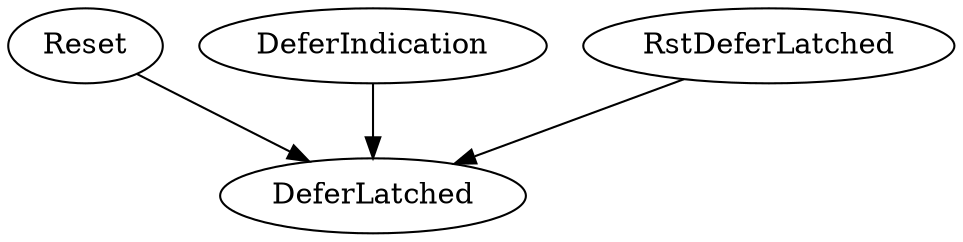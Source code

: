 strict digraph "" {
	Reset	 [complexity=1,
		importance=0.0992919109511,
		rank=0.0992919109511];
	DeferLatched	 [complexity=0,
		importance=0.0284438974331,
		rank=0.0];
	Reset -> DeferLatched;
	DeferIndication	 [complexity=1,
		importance=0.070848013518,
		rank=0.070848013518];
	DeferIndication -> DeferLatched;
	RstDeferLatched	 [complexity=1,
		importance=0.042404116085,
		rank=0.042404116085];
	RstDeferLatched -> DeferLatched;
}

